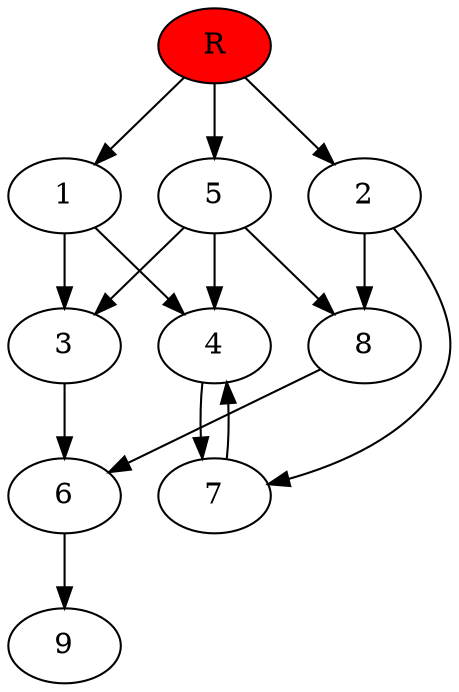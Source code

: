 digraph prb30263 {
	1
	2
	3
	4
	5
	6
	7
	8
	R [fillcolor="#ff0000" style=filled]
	1 -> 3
	1 -> 4
	2 -> 7
	2 -> 8
	3 -> 6
	4 -> 7
	5 -> 3
	5 -> 4
	5 -> 8
	6 -> 9
	7 -> 4
	8 -> 6
	R -> 1
	R -> 2
	R -> 5
}
